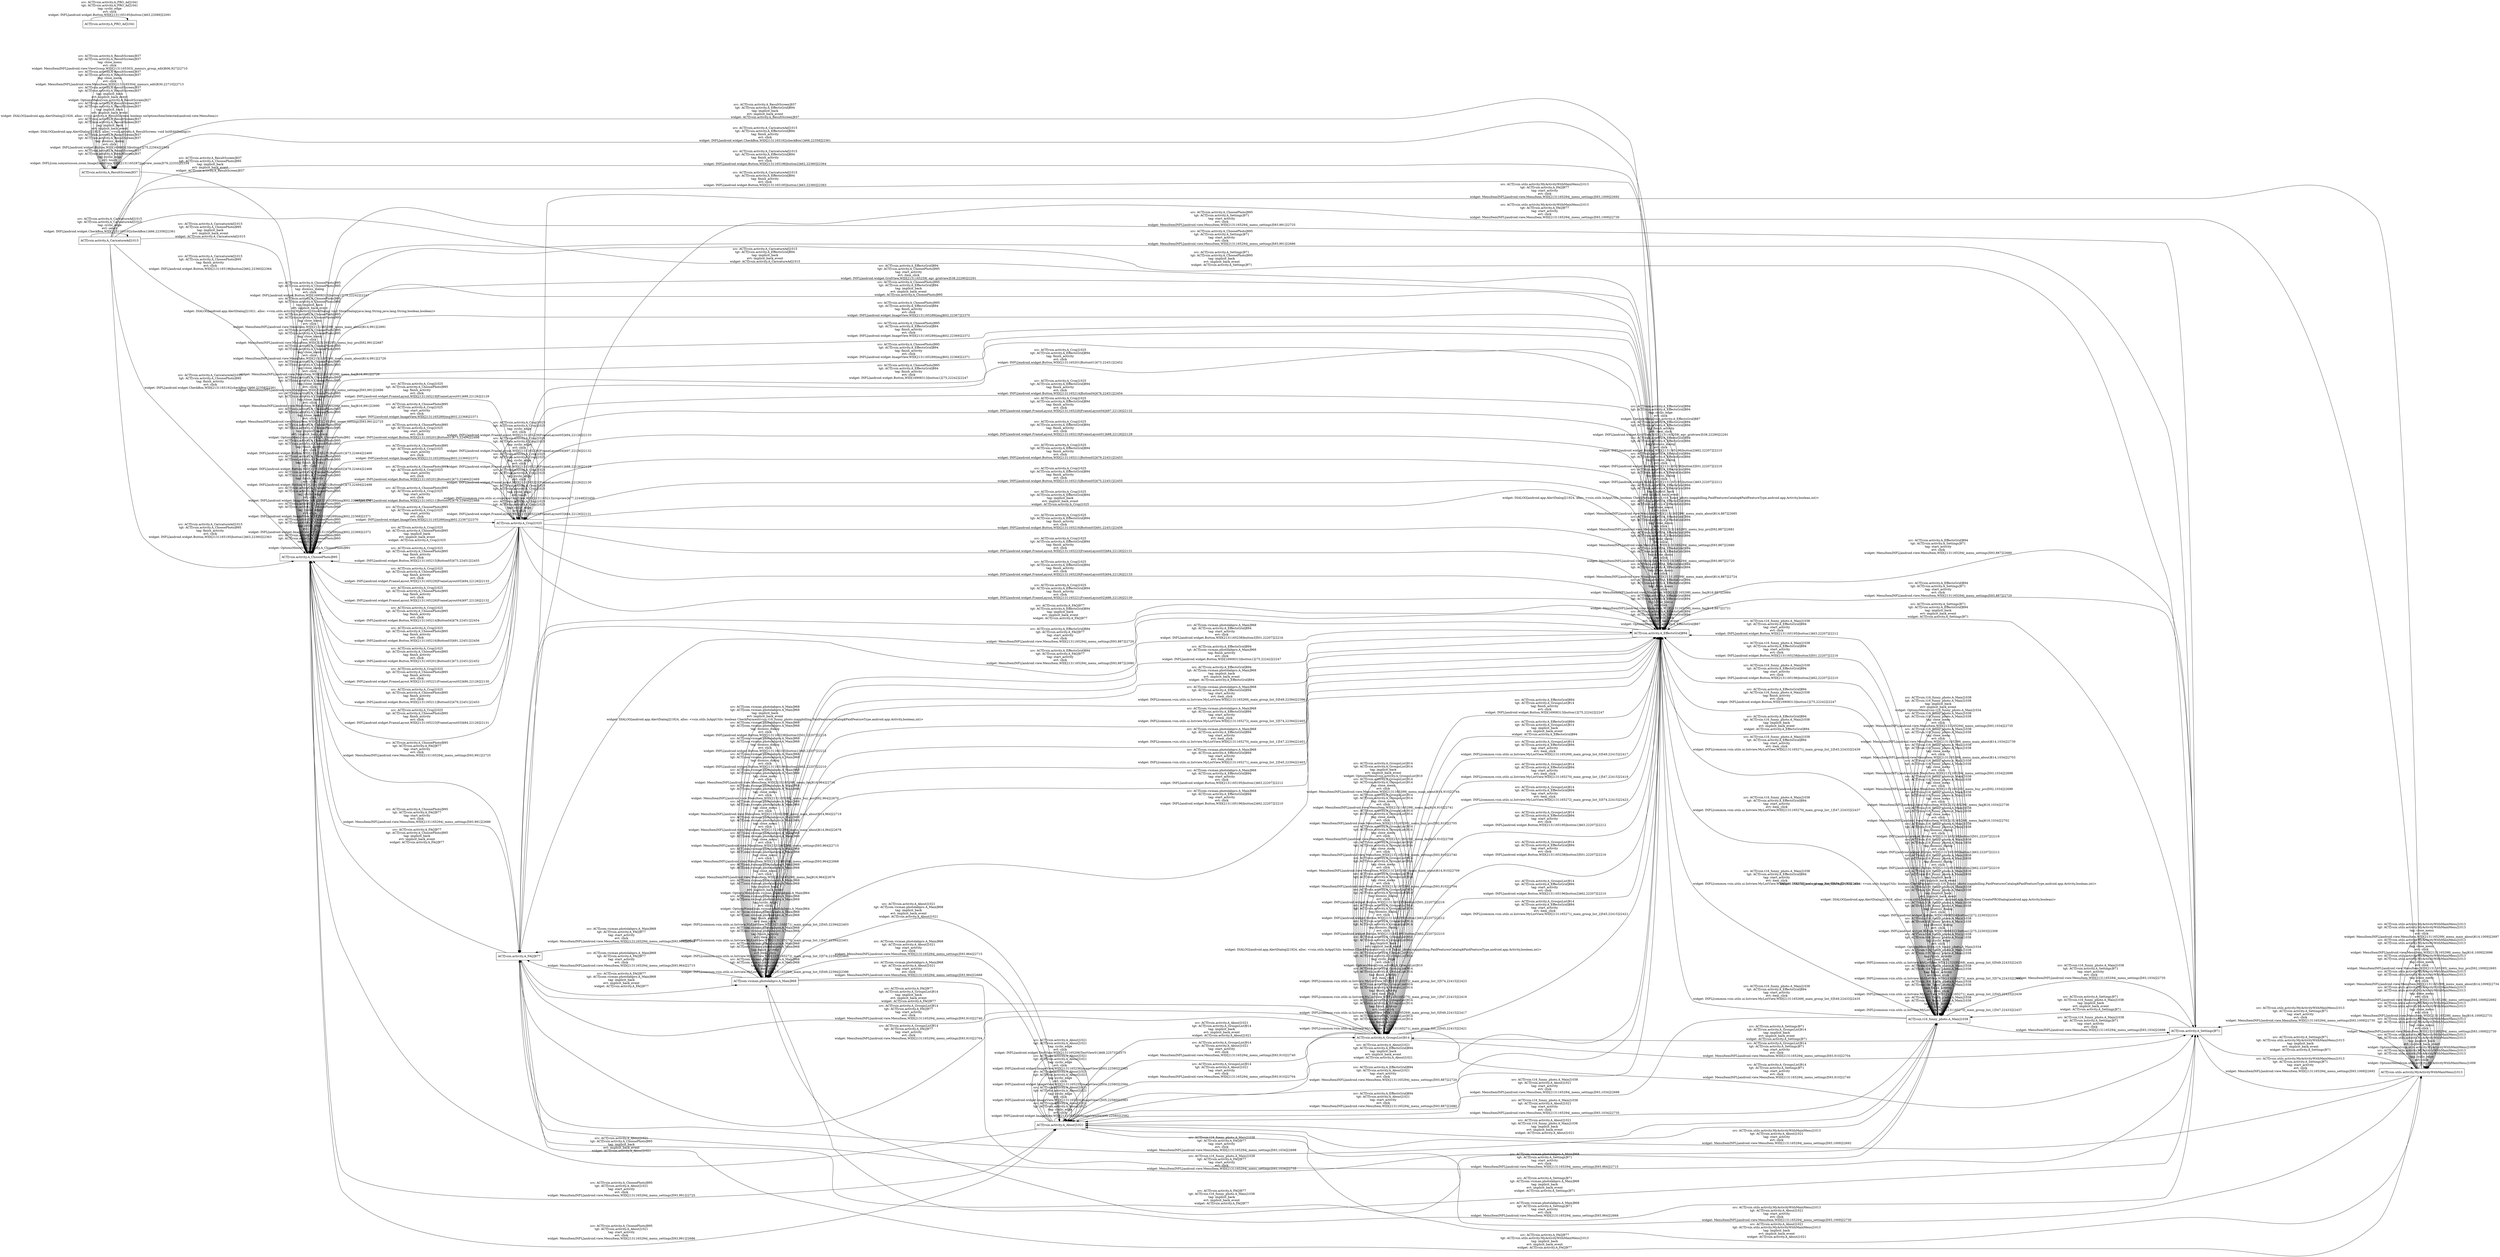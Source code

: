 digraph G {
 rankdir=LR;
 node[shape=box];
 n10 [label="ACT[vsin.activity.A_ChoosePhoto]995"];
 n12 [label="ACT[vsin.activity.A_CaricatureAd]1015"];
 n7 [label="ACT[vsin.activity.A_FAQ]977"];
 n6 [label="ACT[vsin.activity.A_Settings]971"];
 n3 [label="ACT[vsin.activity.A_ResultScreen]937"];
 n11 [label="ACT[vsin.utils.activity.MyActivityWithMainMenu]1013"];
 n16 [label="ACT[vsin.activity.A_PRO_Ad]1041"];
 n14 [label="ACT[vsin.activity.A_Crop]1025"];
 n1 [label="ACT[vsin.activity.A_EffectsGrid]894"];
 n15 [label="ACT[vsin.t16_funny_photo.A_Main]1038"];
 n13 [label="ACT[vsin.activity.A_About]1021"];
 n2 [label="ACT[vsin.activity.A_GroupsList]914"];
 n5 [label="ACT[com.vicman.photolabpro.A_Main]968"];
 n5 -> n5 [label="src: ACT[com.vicman.photolabpro.A_Main]968\ntgt: ACT[com.vicman.photolabpro.A_Main]968\ntag: finish_activity\nevt: item_click\nwidget: INFL[common.vsin.utils.ui.listview.MyListView,WID[2131165269|_main_group_list_0]549,22394]22396\n"];
 n5 -> n5 [label="src: ACT[com.vicman.photolabpro.A_Main]968\ntgt: ACT[com.vicman.photolabpro.A_Main]968\ntag: finish_activity\nevt: item_click\nwidget: INFL[common.vsin.utils.ui.listview.MyListView,WID[2131165272|_main_group_list_3]574,22394]22405\n"];
 n5 -> n5 [label="src: ACT[com.vicman.photolabpro.A_Main]968\ntgt: ACT[com.vicman.photolabpro.A_Main]968\ntag: finish_activity\nevt: item_click\nwidget: INFL[common.vsin.utils.ui.listview.MyListView,WID[2131165270|_main_group_list_1]547,22394]22401\n"];
 n5 -> n5 [label="src: ACT[com.vicman.photolabpro.A_Main]968\ntgt: ACT[com.vicman.photolabpro.A_Main]968\ntag: finish_activity\nevt: item_click\nwidget: INFL[common.vsin.utils.ui.listview.MyListView,WID[2131165271|_main_group_list_2]545,22394]22403\n"];
 n5 -> n1 [label="src: ACT[com.vicman.photolabpro.A_Main]968\ntgt: ACT[vsin.activity.A_EffectsGrid]894\ntag: start_activity\nevt: item_click\nwidget: INFL[common.vsin.utils.ui.listview.MyListView,WID[2131165269|_main_group_list_0]549,22394]22396\n"];
 n5 -> n1 [label="src: ACT[com.vicman.photolabpro.A_Main]968\ntgt: ACT[vsin.activity.A_EffectsGrid]894\ntag: start_activity\nevt: item_click\nwidget: INFL[common.vsin.utils.ui.listview.MyListView,WID[2131165272|_main_group_list_3]574,22394]22405\n"];
 n5 -> n1 [label="src: ACT[com.vicman.photolabpro.A_Main]968\ntgt: ACT[vsin.activity.A_EffectsGrid]894\ntag: start_activity\nevt: item_click\nwidget: INFL[common.vsin.utils.ui.listview.MyListView,WID[2131165270|_main_group_list_1]547,22394]22401\n"];
 n5 -> n1 [label="src: ACT[com.vicman.photolabpro.A_Main]968\ntgt: ACT[vsin.activity.A_EffectsGrid]894\ntag: start_activity\nevt: item_click\nwidget: INFL[common.vsin.utils.ui.listview.MyListView,WID[2131165271|_main_group_list_2]545,22394]22403\n"];
 n5 -> n5 [label="src: ACT[com.vicman.photolabpro.A_Main]968\ntgt: ACT[com.vicman.photolabpro.A_Main]968\ntag: cyclic_edge\nevt: click\nwidget: OptionsMenu[com.vicman.photolabpro.A_Main]964\n"];
 n2 -> n2 [label="src: ACT[vsin.activity.A_GroupsList]914\ntgt: ACT[vsin.activity.A_GroupsList]914\ntag: finish_activity\nevt: item_click\nwidget: INFL[common.vsin.utils.ui.listview.MyListView,WID[2131165271|_main_group_list_2]545,22415]22421\n"];
 n2 -> n2 [label="src: ACT[vsin.activity.A_GroupsList]914\ntgt: ACT[vsin.activity.A_GroupsList]914\ntag: finish_activity\nevt: item_click\nwidget: INFL[common.vsin.utils.ui.listview.MyListView,WID[2131165269|_main_group_list_0]549,22415]22417\n"];
 n2 -> n2 [label="src: ACT[vsin.activity.A_GroupsList]914\ntgt: ACT[vsin.activity.A_GroupsList]914\ntag: finish_activity\nevt: item_click\nwidget: INFL[common.vsin.utils.ui.listview.MyListView,WID[2131165270|_main_group_list_1]547,22415]22419\n"];
 n2 -> n2 [label="src: ACT[vsin.activity.A_GroupsList]914\ntgt: ACT[vsin.activity.A_GroupsList]914\ntag: finish_activity\nevt: item_click\nwidget: INFL[common.vsin.utils.ui.listview.MyListView,WID[2131165272|_main_group_list_3]574,22415]22423\n"];
 n2 -> n1 [label="src: ACT[vsin.activity.A_GroupsList]914\ntgt: ACT[vsin.activity.A_EffectsGrid]894\ntag: start_activity\nevt: item_click\nwidget: INFL[common.vsin.utils.ui.listview.MyListView,WID[2131165271|_main_group_list_2]545,22415]22421\n"];
 n2 -> n1 [label="src: ACT[vsin.activity.A_GroupsList]914\ntgt: ACT[vsin.activity.A_EffectsGrid]894\ntag: start_activity\nevt: item_click\nwidget: INFL[common.vsin.utils.ui.listview.MyListView,WID[2131165269|_main_group_list_0]549,22415]22417\n"];
 n2 -> n1 [label="src: ACT[vsin.activity.A_GroupsList]914\ntgt: ACT[vsin.activity.A_EffectsGrid]894\ntag: start_activity\nevt: item_click\nwidget: INFL[common.vsin.utils.ui.listview.MyListView,WID[2131165270|_main_group_list_1]547,22415]22419\n"];
 n2 -> n1 [label="src: ACT[vsin.activity.A_GroupsList]914\ntgt: ACT[vsin.activity.A_EffectsGrid]894\ntag: start_activity\nevt: item_click\nwidget: INFL[common.vsin.utils.ui.listview.MyListView,WID[2131165272|_main_group_list_3]574,22415]22423\n"];
 n2 -> n2 [label="src: ACT[vsin.activity.A_GroupsList]914\ntgt: ACT[vsin.activity.A_GroupsList]914\ntag: cyclic_edge\nevt: click\nwidget: OptionsMenu[vsin.activity.A_GroupsList]910\n"];
 n12 -> n10 [label="src: ACT[vsin.activity.A_CaricatureAd]1015\ntgt: ACT[vsin.activity.A_ChoosePhoto]995\ntag: finish_activity\nevt: click\nwidget: INFL[android.widget.Button,WID[2131165196|button2]462,22360]22364\n"];
 n12 -> n10 [label="src: ACT[vsin.activity.A_CaricatureAd]1015\ntgt: ACT[vsin.activity.A_ChoosePhoto]995\ntag: finish_activity\nevt: click\nwidget: INFL[android.widget.CheckBox,WID[2131165192|checkBox1]466,22358]22361\n"];
 n12 -> n10 [label="src: ACT[vsin.activity.A_CaricatureAd]1015\ntgt: ACT[vsin.activity.A_ChoosePhoto]995\ntag: finish_activity\nevt: click\nwidget: INFL[android.widget.Button,WID[2131165195|button1]463,22360]22363\n"];
 n12 -> n1 [label="src: ACT[vsin.activity.A_CaricatureAd]1015\ntgt: ACT[vsin.activity.A_EffectsGrid]894\ntag: finish_activity\nevt: click\nwidget: INFL[android.widget.CheckBox,WID[2131165192|checkBox1]466,22358]22361\n"];
 n12 -> n1 [label="src: ACT[vsin.activity.A_CaricatureAd]1015\ntgt: ACT[vsin.activity.A_EffectsGrid]894\ntag: finish_activity\nevt: click\nwidget: INFL[android.widget.Button,WID[2131165196|button2]462,22360]22364\n"];
 n12 -> n1 [label="src: ACT[vsin.activity.A_CaricatureAd]1015\ntgt: ACT[vsin.activity.A_EffectsGrid]894\ntag: finish_activity\nevt: click\nwidget: INFL[android.widget.Button,WID[2131165195|button1]463,22360]22363\n"];
 n12 -> n12 [label="src: ACT[vsin.activity.A_CaricatureAd]1015\ntgt: ACT[vsin.activity.A_CaricatureAd]1015\ntag: cyclic_edge\nevt: select\nwidget: INFL[android.widget.CheckBox,WID[2131165192|checkBox1]466,22358]22361\n"];
 n12 -> n10 [label="src: ACT[vsin.activity.A_CaricatureAd]1015\ntgt: ACT[vsin.activity.A_ChoosePhoto]995\ntag: implicit_back\nevt: implicit_back_event\nwidget: ACT[vsin.activity.A_CaricatureAd]1015\n"];
 n12 -> n1 [label="src: ACT[vsin.activity.A_CaricatureAd]1015\ntgt: ACT[vsin.activity.A_EffectsGrid]894\ntag: implicit_back\nevt: implicit_back_event\nwidget: ACT[vsin.activity.A_CaricatureAd]1015\n"];
 n5 -> n13 [label="src: ACT[com.vicman.photolabpro.A_Main]968\ntgt: ACT[vsin.activity.A_About]1021\ntag: start_activity\nevt: click\nwidget: MenuItemINFL[android.view.MenuItem,WID[2131165294|_menu_settings]593,964]22668\n"];
 n5 -> n13 [label="src: ACT[com.vicman.photolabpro.A_Main]968\ntgt: ACT[vsin.activity.A_About]1021\ntag: start_activity\nevt: click\nwidget: MenuItemINFL[android.view.MenuItem,WID[2131165294|_menu_settings]593,964]22715\n"];
 n5 -> n5 [label="src: ACT[com.vicman.photolabpro.A_Main]968\ntgt: ACT[com.vicman.photolabpro.A_Main]968\ntag: implicit_back\nevt: implicit_back_event\nwidget: OptionsMenu[com.vicman.photolabpro.A_Main]964\n"];
 n5 -> n7 [label="src: ACT[com.vicman.photolabpro.A_Main]968\ntgt: ACT[vsin.activity.A_FAQ]977\ntag: start_activity\nevt: click\nwidget: MenuItemINFL[android.view.MenuItem,WID[2131165294|_menu_settings]593,964]22668\n"];
 n5 -> n7 [label="src: ACT[com.vicman.photolabpro.A_Main]968\ntgt: ACT[vsin.activity.A_FAQ]977\ntag: start_activity\nevt: click\nwidget: MenuItemINFL[android.view.MenuItem,WID[2131165294|_menu_settings]593,964]22715\n"];
 n5 -> n5 [label="src: ACT[com.vicman.photolabpro.A_Main]968\ntgt: ACT[com.vicman.photolabpro.A_Main]968\ntag: close_menu\nevt: click\nwidget: MenuItemINFL[android.view.MenuItem,WID[2131165298|_menu_faq]616,964]22676\n"];
 n5 -> n5 [label="src: ACT[com.vicman.photolabpro.A_Main]968\ntgt: ACT[com.vicman.photolabpro.A_Main]968\ntag: close_menu\nevt: click\nwidget: MenuItemINFL[android.view.MenuItem,WID[2131165294|_menu_settings]593,964]22668\n"];
 n5 -> n5 [label="src: ACT[com.vicman.photolabpro.A_Main]968\ntgt: ACT[com.vicman.photolabpro.A_Main]968\ntag: close_menu\nevt: click\nwidget: MenuItemINFL[android.view.MenuItem,WID[2131165294|_menu_settings]593,964]22715\n"];
 n5 -> n5 [label="src: ACT[com.vicman.photolabpro.A_Main]968\ntgt: ACT[com.vicman.photolabpro.A_Main]968\ntag: close_menu\nevt: click\nwidget: MenuItemINFL[android.view.MenuItem,WID[2131165299|_menu_main_about]614,964]22678\n"];
 n5 -> n5 [label="src: ACT[com.vicman.photolabpro.A_Main]968\ntgt: ACT[com.vicman.photolabpro.A_Main]968\ntag: close_menu\nevt: click\nwidget: MenuItemINFL[android.view.MenuItem,WID[2131165299|_menu_main_about]614,964]22719\n"];
 n5 -> n5 [label="src: ACT[com.vicman.photolabpro.A_Main]968\ntgt: ACT[com.vicman.photolabpro.A_Main]968\ntag: close_menu\nevt: click\nwidget: MenuItemINFL[android.view.MenuItem,WID[2131165295|_menu_buy_pro]592,964]22670\n"];
 n5 -> n5 [label="src: ACT[com.vicman.photolabpro.A_Main]968\ntgt: ACT[com.vicman.photolabpro.A_Main]968\ntag: close_menu\nevt: click\nwidget: MenuItemINFL[android.view.MenuItem,WID[2131165298|_menu_faq]616,964]22716\n"];
 n5 -> n6 [label="src: ACT[com.vicman.photolabpro.A_Main]968\ntgt: ACT[vsin.activity.A_Settings]971\ntag: start_activity\nevt: click\nwidget: MenuItemINFL[android.view.MenuItem,WID[2131165294|_menu_settings]593,964]22715\n"];
 n5 -> n6 [label="src: ACT[com.vicman.photolabpro.A_Main]968\ntgt: ACT[vsin.activity.A_Settings]971\ntag: start_activity\nevt: click\nwidget: MenuItemINFL[android.view.MenuItem,WID[2131165294|_menu_settings]593,964]22668\n"];
 n10 -> n1 [label="src: ACT[vsin.activity.A_ChoosePhoto]995\ntgt: ACT[vsin.activity.A_EffectsGrid]894\ntag: implicit_back\nevt: implicit_back_event\nwidget: ACT[vsin.activity.A_ChoosePhoto]995\n"];
 n10 -> n10 [label="src: ACT[vsin.activity.A_ChoosePhoto]995\ntgt: ACT[vsin.activity.A_ChoosePhoto]995\ntag: cyclic_edge\nevt: click\nwidget: OptionsMenu[vsin.activity.A_ChoosePhoto]991\n"];
 n10 -> n10 [label="src: ACT[vsin.activity.A_ChoosePhoto]995\ntgt: ACT[vsin.activity.A_ChoosePhoto]995\ntag: cyclic_edge\nevt: click\nwidget: INFL[android.widget.ImageView,WID[2131165289|img]602,22369]22372\n"];
 n10 -> n10 [label="src: ACT[vsin.activity.A_ChoosePhoto]995\ntgt: ACT[vsin.activity.A_ChoosePhoto]995\ntag: cyclic_edge\nevt: click\nwidget: INFL[android.widget.ImageView,WID[2131165289|img]602,22368]22371\n"];
 n10 -> n10 [label="src: ACT[vsin.activity.A_ChoosePhoto]995\ntgt: ACT[vsin.activity.A_ChoosePhoto]995\ntag: cyclic_edge\nevt: click\nwidget: INFL[android.widget.ImageView,WID[2131165289|img]602,22367]22370\n"];
 n10 -> n10 [label="src: ACT[vsin.activity.A_ChoosePhoto]995\ntgt: ACT[vsin.activity.A_ChoosePhoto]995\ntag: finish_activity\nevt: click\nwidget: INFL[android.widget.Button,WID[2131165201|Button01]473,22494]22498\n"];
 n10 -> n10 [label="src: ACT[vsin.activity.A_ChoosePhoto]995\ntgt: ACT[vsin.activity.A_ChoosePhoto]995\ntag: finish_activity\nevt: click\nwidget: INFL[android.widget.Button,WID[2131165211|Button02]479,22464]22468\n"];
 n10 -> n10 [label="src: ACT[vsin.activity.A_ChoosePhoto]995\ntgt: ACT[vsin.activity.A_ChoosePhoto]995\ntag: finish_activity\nevt: click\nwidget: INFL[android.widget.Button,WID[2131165201|Button01]473,22464]22469\n"];
 n10 -> n14 [label="src: ACT[vsin.activity.A_ChoosePhoto]995\ntgt: ACT[vsin.activity.A_Crop]1025\ntag: start_activity\nevt: click\nwidget: INFL[android.widget.ImageView,WID[2131165289|img]602,22368]22371\n"];
 n10 -> n14 [label="src: ACT[vsin.activity.A_ChoosePhoto]995\ntgt: ACT[vsin.activity.A_Crop]1025\ntag: start_activity\nevt: click\nwidget: INFL[android.widget.Button,WID[2131165201|Button01]473,22494]22498\n"];
 n10 -> n14 [label="src: ACT[vsin.activity.A_ChoosePhoto]995\ntgt: ACT[vsin.activity.A_Crop]1025\ntag: start_activity\nevt: click\nwidget: INFL[android.widget.ImageView,WID[2131165289|img]602,22369]22372\n"];
 n10 -> n14 [label="src: ACT[vsin.activity.A_ChoosePhoto]995\ntgt: ACT[vsin.activity.A_Crop]1025\ntag: start_activity\nevt: click\nwidget: INFL[android.widget.Button,WID[2131165201|Button01]473,22464]22469\n"];
 n10 -> n14 [label="src: ACT[vsin.activity.A_ChoosePhoto]995\ntgt: ACT[vsin.activity.A_Crop]1025\ntag: start_activity\nevt: click\nwidget: INFL[android.widget.Button,WID[2131165211|Button02]479,22464]22468\n"];
 n10 -> n14 [label="src: ACT[vsin.activity.A_ChoosePhoto]995\ntgt: ACT[vsin.activity.A_Crop]1025\ntag: start_activity\nevt: click\nwidget: INFL[android.widget.ImageView,WID[2131165289|img]602,22367]22370\n"];
 n10 -> n1 [label="src: ACT[vsin.activity.A_ChoosePhoto]995\ntgt: ACT[vsin.activity.A_EffectsGrid]894\ntag: finish_activity\nevt: click\nwidget: INFL[android.widget.ImageView,WID[2131165289|img]602,22367]22370\n"];
 n10 -> n1 [label="src: ACT[vsin.activity.A_ChoosePhoto]995\ntgt: ACT[vsin.activity.A_EffectsGrid]894\ntag: finish_activity\nevt: click\nwidget: INFL[android.widget.ImageView,WID[2131165289|img]602,22369]22372\n"];
 n10 -> n1 [label="src: ACT[vsin.activity.A_ChoosePhoto]995\ntgt: ACT[vsin.activity.A_EffectsGrid]894\ntag: finish_activity\nevt: click\nwidget: INFL[android.widget.ImageView,WID[2131165289|img]602,22368]22371\n"];
 n3 -> n3 [label="src: ACT[vsin.activity.A_ResultScreen]937\ntgt: ACT[vsin.activity.A_ResultScreen]937\ntag: cyclic_edge\nevt: touch\nwidget: INFL[com.sonyericsson.zoom.ImageZoomView,WID[2131165287|jpgview_zoom]576,22333]22334\n"];
 n3 -> n1 [label="src: ACT[vsin.activity.A_ResultScreen]937\ntgt: ACT[vsin.activity.A_EffectsGrid]894\ntag: implicit_back\nevt: implicit_back_event\nwidget: ACT[vsin.activity.A_ResultScreen]937\n"];
 n3 -> n10 [label="src: ACT[vsin.activity.A_ResultScreen]937\ntgt: ACT[vsin.activity.A_ChoosePhoto]995\ntag: implicit_back\nevt: implicit_back_event\nwidget: ACT[vsin.activity.A_ResultScreen]937\n"];
 n16 -> n16 [label="src: ACT[vsin.activity.A_PRO_Ad]1041\ntgt: ACT[vsin.activity.A_PRO_Ad]1041\ntag: cyclic_edge\nevt: click\nwidget: INFL[android.widget.Button,WID[2131165195|button1]463,22089]22091\n"];
 n15 -> n15 [label="src: ACT[vsin.t16_funny_photo.A_Main]1038\ntgt: ACT[vsin.t16_funny_photo.A_Main]1038\ntag: finish_activity\nevt: item_click\nwidget: INFL[common.vsin.utils.ui.listview.MyListView,WID[2131165270|_main_group_list_1]547,22433]22437\n"];
 n15 -> n15 [label="src: ACT[vsin.t16_funny_photo.A_Main]1038\ntgt: ACT[vsin.t16_funny_photo.A_Main]1038\ntag: finish_activity\nevt: item_click\nwidget: INFL[common.vsin.utils.ui.listview.MyListView,WID[2131165271|_main_group_list_2]545,22433]22439\n"];
 n15 -> n15 [label="src: ACT[vsin.t16_funny_photo.A_Main]1038\ntgt: ACT[vsin.t16_funny_photo.A_Main]1038\ntag: finish_activity\nevt: item_click\nwidget: INFL[common.vsin.utils.ui.listview.MyListView,WID[2131165272|_main_group_list_3]574,22433]22441\n"];
 n15 -> n15 [label="src: ACT[vsin.t16_funny_photo.A_Main]1038\ntgt: ACT[vsin.t16_funny_photo.A_Main]1038\ntag: finish_activity\nevt: item_click\nwidget: INFL[common.vsin.utils.ui.listview.MyListView,WID[2131165269|_main_group_list_0]549,22433]22435\n"];
 n15 -> n15 [label="src: ACT[vsin.t16_funny_photo.A_Main]1038\ntgt: ACT[vsin.t16_funny_photo.A_Main]1038\ntag: cyclic_edge\nevt: click\nwidget: OptionsMenu[vsin.t16_funny_photo.A_Main]1034\n"];
 n15 -> n1 [label="src: ACT[vsin.t16_funny_photo.A_Main]1038\ntgt: ACT[vsin.activity.A_EffectsGrid]894\ntag: start_activity\nevt: item_click\nwidget: INFL[common.vsin.utils.ui.listview.MyListView,WID[2131165271|_main_group_list_2]545,22433]22439\n"];
 n15 -> n1 [label="src: ACT[vsin.t16_funny_photo.A_Main]1038\ntgt: ACT[vsin.activity.A_EffectsGrid]894\ntag: start_activity\nevt: item_click\nwidget: INFL[common.vsin.utils.ui.listview.MyListView,WID[2131165270|_main_group_list_1]547,22433]22437\n"];
 n15 -> n1 [label="src: ACT[vsin.t16_funny_photo.A_Main]1038\ntgt: ACT[vsin.activity.A_EffectsGrid]894\ntag: start_activity\nevt: item_click\nwidget: INFL[common.vsin.utils.ui.listview.MyListView,WID[2131165272|_main_group_list_3]574,22433]22441\n"];
 n15 -> n1 [label="src: ACT[vsin.t16_funny_photo.A_Main]1038\ntgt: ACT[vsin.activity.A_EffectsGrid]894\ntag: start_activity\nevt: item_click\nwidget: INFL[common.vsin.utils.ui.listview.MyListView,WID[2131165269|_main_group_list_0]549,22433]22435\n"];
 n1 -> n13 [label="src: ACT[vsin.activity.A_EffectsGrid]894\ntgt: ACT[vsin.activity.A_About]1021\ntag: start_activity\nevt: click\nwidget: MenuItemINFL[android.view.MenuItem,WID[2131165294|_menu_settings]593,887]22720\n"];
 n1 -> n13 [label="src: ACT[vsin.activity.A_EffectsGrid]894\ntgt: ACT[vsin.activity.A_About]1021\ntag: start_activity\nevt: click\nwidget: MenuItemINFL[android.view.MenuItem,WID[2131165294|_menu_settings]593,887]22680\n"];
 n1 -> n1 [label="src: ACT[vsin.activity.A_EffectsGrid]894\ntgt: ACT[vsin.activity.A_EffectsGrid]894\ntag: implicit_back\nevt: implicit_back_event\nwidget: OptionsMenu[vsin.activity.A_EffectsGrid]887\n"];
 n1 -> n6 [label="src: ACT[vsin.activity.A_EffectsGrid]894\ntgt: ACT[vsin.activity.A_Settings]971\ntag: start_activity\nevt: click\nwidget: MenuItemINFL[android.view.MenuItem,WID[2131165294|_menu_settings]593,887]22720\n"];
 n1 -> n6 [label="src: ACT[vsin.activity.A_EffectsGrid]894\ntgt: ACT[vsin.activity.A_Settings]971\ntag: start_activity\nevt: click\nwidget: MenuItemINFL[android.view.MenuItem,WID[2131165294|_menu_settings]593,887]22680\n"];
 n1 -> n1 [label="src: ACT[vsin.activity.A_EffectsGrid]894\ntgt: ACT[vsin.activity.A_EffectsGrid]894\ntag: close_menu\nevt: click\nwidget: MenuItemINFL[android.view.MenuItem,WID[2131165298|_menu_faq]616,887]22721\n"];
 n1 -> n1 [label="src: ACT[vsin.activity.A_EffectsGrid]894\ntgt: ACT[vsin.activity.A_EffectsGrid]894\ntag: close_menu\nevt: click\nwidget: MenuItemINFL[android.view.MenuItem,WID[2131165298|_menu_faq]616,887]22684\n"];
 n1 -> n1 [label="src: ACT[vsin.activity.A_EffectsGrid]894\ntgt: ACT[vsin.activity.A_EffectsGrid]894\ntag: close_menu\nevt: click\nwidget: MenuItemINFL[android.view.MenuItem,WID[2131165299|_menu_main_about]614,887]22724\n"];
 n1 -> n1 [label="src: ACT[vsin.activity.A_EffectsGrid]894\ntgt: ACT[vsin.activity.A_EffectsGrid]894\ntag: close_menu\nevt: click\nwidget: MenuItemINFL[android.view.MenuItem,WID[2131165294|_menu_settings]593,887]22720\n"];
 n1 -> n1 [label="src: ACT[vsin.activity.A_EffectsGrid]894\ntgt: ACT[vsin.activity.A_EffectsGrid]894\ntag: close_menu\nevt: click\nwidget: MenuItemINFL[android.view.MenuItem,WID[2131165294|_menu_settings]593,887]22680\n"];
 n1 -> n1 [label="src: ACT[vsin.activity.A_EffectsGrid]894\ntgt: ACT[vsin.activity.A_EffectsGrid]894\ntag: close_menu\nevt: click\nwidget: MenuItemINFL[android.view.MenuItem,WID[2131165295|_menu_buy_pro]592,887]22681\n"];
 n1 -> n1 [label="src: ACT[vsin.activity.A_EffectsGrid]894\ntgt: ACT[vsin.activity.A_EffectsGrid]894\ntag: close_menu\nevt: click\nwidget: MenuItemINFL[android.view.MenuItem,WID[2131165299|_menu_main_about]614,887]22685\n"];
 n1 -> n7 [label="src: ACT[vsin.activity.A_EffectsGrid]894\ntgt: ACT[vsin.activity.A_FAQ]977\ntag: start_activity\nevt: click\nwidget: MenuItemINFL[android.view.MenuItem,WID[2131165294|_menu_settings]593,887]22720\n"];
 n1 -> n7 [label="src: ACT[vsin.activity.A_EffectsGrid]894\ntgt: ACT[vsin.activity.A_FAQ]977\ntag: start_activity\nevt: click\nwidget: MenuItemINFL[android.view.MenuItem,WID[2131165294|_menu_settings]593,887]22680\n"];
 n15 -> n15 [label="src: ACT[vsin.t16_funny_photo.A_Main]1038\ntgt: ACT[vsin.t16_funny_photo.A_Main]1038\ntag: dismiss_dialog\nevt: click\nwidget: INFL[android.widget.Button,WID[16908313|button1]275,22303]22308\n"];
 n15 -> n15 [label="src: ACT[vsin.t16_funny_photo.A_Main]1038\ntgt: ACT[vsin.t16_funny_photo.A_Main]1038\ntag: dismiss_dialog\nevt: click\nwidget: INFL[android.widget.Button,WID[16908314|button2]272,22303]22310\n"];
 n15 -> n15 [label="src: ACT[vsin.t16_funny_photo.A_Main]1038\ntgt: ACT[vsin.t16_funny_photo.A_Main]1038\ntag: implicit_back\nevt: implicit_back_event\nwidget: DIALOG[android.app.AlertDialog]21916, alloc: <vsin.utils.DialogsCreator: android.app.AlertDialog CreatePRODialog(android.app.Activity,boolean)>\n"];
 n2 -> n2 [label="src: ACT[vsin.activity.A_GroupsList]914\ntgt: ACT[vsin.activity.A_GroupsList]914\ntag: implicit_back\nevt: implicit_back_event\nwidget: DIALOG[android.app.AlertDialog]21924, alloc: <vsin.utils.InAppUtils: boolean CheckPayment(vsin.t16_funny_photo.inappbilling.PaidFeaturesCatalog$PaidFeatureType,android.app.Activity,boolean,int)>\n"];
 n2 -> n2 [label="src: ACT[vsin.activity.A_GroupsList]914\ntgt: ACT[vsin.activity.A_GroupsList]914\ntag: dismiss_dialog\nevt: click\nwidget: INFL[android.widget.Button,WID[2131165196|button2]462,22207]22210\n"];
 n2 -> n2 [label="src: ACT[vsin.activity.A_GroupsList]914\ntgt: ACT[vsin.activity.A_GroupsList]914\ntag: dismiss_dialog\nevt: click\nwidget: INFL[android.widget.Button,WID[2131165195|button1]463,22207]22212\n"];
 n2 -> n2 [label="src: ACT[vsin.activity.A_GroupsList]914\ntgt: ACT[vsin.activity.A_GroupsList]914\ntag: dismiss_dialog\nevt: click\nwidget: INFL[android.widget.Button,WID[2131165238|button3]501,22207]22216\n"];
 n15 -> n15 [label="src: ACT[vsin.t16_funny_photo.A_Main]1038\ntgt: ACT[vsin.t16_funny_photo.A_Main]1038\ntag: implicit_back\nevt: implicit_back_event\nwidget: DIALOG[android.app.AlertDialog]21924, alloc: <vsin.utils.InAppUtils: boolean CheckPayment(vsin.t16_funny_photo.inappbilling.PaidFeaturesCatalog$PaidFeatureType,android.app.Activity,boolean,int)>\n"];
 n5 -> n5 [label="src: ACT[com.vicman.photolabpro.A_Main]968\ntgt: ACT[com.vicman.photolabpro.A_Main]968\ntag: dismiss_dialog\nevt: click\nwidget: INFL[android.widget.Button,WID[2131165196|button2]462,22207]22210\n"];
 n5 -> n5 [label="src: ACT[com.vicman.photolabpro.A_Main]968\ntgt: ACT[com.vicman.photolabpro.A_Main]968\ntag: dismiss_dialog\nevt: click\nwidget: INFL[android.widget.Button,WID[2131165195|button1]463,22207]22212\n"];
 n5 -> n5 [label="src: ACT[com.vicman.photolabpro.A_Main]968\ntgt: ACT[com.vicman.photolabpro.A_Main]968\ntag: dismiss_dialog\nevt: click\nwidget: INFL[android.widget.Button,WID[2131165238|button3]501,22207]22216\n"];
 n15 -> n15 [label="src: ACT[vsin.t16_funny_photo.A_Main]1038\ntgt: ACT[vsin.t16_funny_photo.A_Main]1038\ntag: dismiss_dialog\nevt: click\nwidget: INFL[android.widget.Button,WID[2131165196|button2]462,22207]22210\n"];
 n15 -> n15 [label="src: ACT[vsin.t16_funny_photo.A_Main]1038\ntgt: ACT[vsin.t16_funny_photo.A_Main]1038\ntag: dismiss_dialog\nevt: click\nwidget: INFL[android.widget.Button,WID[2131165195|button1]463,22207]22212\n"];
 n15 -> n15 [label="src: ACT[vsin.t16_funny_photo.A_Main]1038\ntgt: ACT[vsin.t16_funny_photo.A_Main]1038\ntag: dismiss_dialog\nevt: click\nwidget: INFL[android.widget.Button,WID[2131165238|button3]501,22207]22216\n"];
 n1 -> n1 [label="src: ACT[vsin.activity.A_EffectsGrid]894\ntgt: ACT[vsin.activity.A_EffectsGrid]894\ntag: implicit_back\nevt: implicit_back_event\nwidget: DIALOG[android.app.AlertDialog]21924, alloc: <vsin.utils.InAppUtils: boolean CheckPayment(vsin.t16_funny_photo.inappbilling.PaidFeaturesCatalog$PaidFeatureType,android.app.Activity,boolean,int)>\n"];
 n5 -> n5 [label="src: ACT[com.vicman.photolabpro.A_Main]968\ntgt: ACT[com.vicman.photolabpro.A_Main]968\ntag: implicit_back\nevt: implicit_back_event\nwidget: DIALOG[android.app.AlertDialog]21924, alloc: <vsin.utils.InAppUtils: boolean CheckPayment(vsin.t16_funny_photo.inappbilling.PaidFeaturesCatalog$PaidFeatureType,android.app.Activity,boolean,int)>\n"];
 n1 -> n1 [label="src: ACT[vsin.activity.A_EffectsGrid]894\ntgt: ACT[vsin.activity.A_EffectsGrid]894\ntag: dismiss_dialog\nevt: click\nwidget: INFL[android.widget.Button,WID[2131165195|button1]463,22207]22212\n"];
 n1 -> n1 [label="src: ACT[vsin.activity.A_EffectsGrid]894\ntgt: ACT[vsin.activity.A_EffectsGrid]894\ntag: dismiss_dialog\nevt: click\nwidget: INFL[android.widget.Button,WID[2131165238|button3]501,22207]22216\n"];
 n1 -> n1 [label="src: ACT[vsin.activity.A_EffectsGrid]894\ntgt: ACT[vsin.activity.A_EffectsGrid]894\ntag: dismiss_dialog\nevt: click\nwidget: INFL[android.widget.Button,WID[2131165196|button2]462,22207]22210\n"];
 n2 -> n1 [label="src: ACT[vsin.activity.A_GroupsList]914\ntgt: ACT[vsin.activity.A_EffectsGrid]894\ntag: start_activity\nevt: click\nwidget: INFL[android.widget.Button,WID[2131165195|button1]463,22207]22212\n"];
 n5 -> n1 [label="src: ACT[com.vicman.photolabpro.A_Main]968\ntgt: ACT[vsin.activity.A_EffectsGrid]894\ntag: start_activity\nevt: click\nwidget: INFL[android.widget.Button,WID[2131165195|button1]463,22207]22212\n"];
 n15 -> n1 [label="src: ACT[vsin.t16_funny_photo.A_Main]1038\ntgt: ACT[vsin.activity.A_EffectsGrid]894\ntag: start_activity\nevt: click\nwidget: INFL[android.widget.Button,WID[2131165195|button1]463,22207]22212\n"];
 n2 -> n1 [label="src: ACT[vsin.activity.A_GroupsList]914\ntgt: ACT[vsin.activity.A_EffectsGrid]894\ntag: start_activity\nevt: click\nwidget: INFL[android.widget.Button,WID[2131165238|button3]501,22207]22216\n"];
 n5 -> n1 [label="src: ACT[com.vicman.photolabpro.A_Main]968\ntgt: ACT[vsin.activity.A_EffectsGrid]894\ntag: start_activity\nevt: click\nwidget: INFL[android.widget.Button,WID[2131165238|button3]501,22207]22216\n"];
 n15 -> n1 [label="src: ACT[vsin.t16_funny_photo.A_Main]1038\ntgt: ACT[vsin.activity.A_EffectsGrid]894\ntag: start_activity\nevt: click\nwidget: INFL[android.widget.Button,WID[2131165238|button3]501,22207]22216\n"];
 n2 -> n1 [label="src: ACT[vsin.activity.A_GroupsList]914\ntgt: ACT[vsin.activity.A_EffectsGrid]894\ntag: start_activity\nevt: click\nwidget: INFL[android.widget.Button,WID[2131165196|button2]462,22207]22210\n"];
 n5 -> n1 [label="src: ACT[com.vicman.photolabpro.A_Main]968\ntgt: ACT[vsin.activity.A_EffectsGrid]894\ntag: start_activity\nevt: click\nwidget: INFL[android.widget.Button,WID[2131165196|button2]462,22207]22210\n"];
 n15 -> n1 [label="src: ACT[vsin.t16_funny_photo.A_Main]1038\ntgt: ACT[vsin.activity.A_EffectsGrid]894\ntag: start_activity\nevt: click\nwidget: INFL[android.widget.Button,WID[2131165196|button2]462,22207]22210\n"];
 n7 -> n2 [label="src: ACT[vsin.activity.A_FAQ]977\ntgt: ACT[vsin.activity.A_GroupsList]914\ntag: implicit_back\nevt: implicit_back_event\nwidget: ACT[vsin.activity.A_FAQ]977\n"];
 n7 -> n5 [label="src: ACT[vsin.activity.A_FAQ]977\ntgt: ACT[com.vicman.photolabpro.A_Main]968\ntag: implicit_back\nevt: implicit_back_event\nwidget: ACT[vsin.activity.A_FAQ]977\n"];
 n7 -> n15 [label="src: ACT[vsin.activity.A_FAQ]977\ntgt: ACT[vsin.t16_funny_photo.A_Main]1038\ntag: implicit_back\nevt: implicit_back_event\nwidget: ACT[vsin.activity.A_FAQ]977\n"];
 n7 -> n11 [label="src: ACT[vsin.activity.A_FAQ]977\ntgt: ACT[vsin.utils.activity.MyActivityWithMainMenu]1013\ntag: implicit_back\nevt: implicit_back_event\nwidget: ACT[vsin.activity.A_FAQ]977\n"];
 n7 -> n1 [label="src: ACT[vsin.activity.A_FAQ]977\ntgt: ACT[vsin.activity.A_EffectsGrid]894\ntag: implicit_back\nevt: implicit_back_event\nwidget: ACT[vsin.activity.A_FAQ]977\n"];
 n7 -> n10 [label="src: ACT[vsin.activity.A_FAQ]977\ntgt: ACT[vsin.activity.A_ChoosePhoto]995\ntag: implicit_back\nevt: implicit_back_event\nwidget: ACT[vsin.activity.A_FAQ]977\n"];
 n11 -> n11 [label="src: ACT[vsin.utils.activity.MyActivityWithMainMenu]1013\ntgt: ACT[vsin.utils.activity.MyActivityWithMainMenu]1013\ntag: cyclic_edge\nevt: click\nwidget: OptionsMenu[vsin.utils.activity.MyActivityWithMainMenu]1009\n"];
 n6 -> n10 [label="src: ACT[vsin.activity.A_Settings]971\ntgt: ACT[vsin.activity.A_ChoosePhoto]995\ntag: implicit_back\nevt: implicit_back_event\nwidget: ACT[vsin.activity.A_Settings]971\n"];
 n6 -> n1 [label="src: ACT[vsin.activity.A_Settings]971\ntgt: ACT[vsin.activity.A_EffectsGrid]894\ntag: implicit_back\nevt: implicit_back_event\nwidget: ACT[vsin.activity.A_Settings]971\n"];
 n6 -> n5 [label="src: ACT[vsin.activity.A_Settings]971\ntgt: ACT[com.vicman.photolabpro.A_Main]968\ntag: implicit_back\nevt: implicit_back_event\nwidget: ACT[vsin.activity.A_Settings]971\n"];
 n6 -> n11 [label="src: ACT[vsin.activity.A_Settings]971\ntgt: ACT[vsin.utils.activity.MyActivityWithMainMenu]1013\ntag: implicit_back\nevt: implicit_back_event\nwidget: ACT[vsin.activity.A_Settings]971\n"];
 n6 -> n15 [label="src: ACT[vsin.activity.A_Settings]971\ntgt: ACT[vsin.t16_funny_photo.A_Main]1038\ntag: implicit_back\nevt: implicit_back_event\nwidget: ACT[vsin.activity.A_Settings]971\n"];
 n6 -> n2 [label="src: ACT[vsin.activity.A_Settings]971\ntgt: ACT[vsin.activity.A_GroupsList]914\ntag: implicit_back\nevt: implicit_back_event\nwidget: ACT[vsin.activity.A_Settings]971\n"];
 n3 -> n3 [label="src: ACT[vsin.activity.A_ResultScreen]937\ntgt: ACT[vsin.activity.A_ResultScreen]937\ntag: dismiss_dialog\nevt: click\nwidget: INFL[android.widget.Button,WID[16908313|button1]275,22564]22569\n"];
 n3 -> n3 [label="src: ACT[vsin.activity.A_ResultScreen]937\ntgt: ACT[vsin.activity.A_ResultScreen]937\ntag: implicit_back\nevt: implicit_back_event\nwidget: DIALOG[android.app.AlertDialog]21925, alloc: <vsin.activity.A_ResultScreen: void InitEditDialog()>\n"];
 n10 -> n13 [label="src: ACT[vsin.activity.A_ChoosePhoto]995\ntgt: ACT[vsin.activity.A_About]1021\ntag: start_activity\nevt: click\nwidget: MenuItemINFL[android.view.MenuItem,WID[2131165294|_menu_settings]593,991]22686\n"];
 n10 -> n13 [label="src: ACT[vsin.activity.A_ChoosePhoto]995\ntgt: ACT[vsin.activity.A_About]1021\ntag: start_activity\nevt: click\nwidget: MenuItemINFL[android.view.MenuItem,WID[2131165294|_menu_settings]593,991]22725\n"];
 n10 -> n10 [label="src: ACT[vsin.activity.A_ChoosePhoto]995\ntgt: ACT[vsin.activity.A_ChoosePhoto]995\ntag: implicit_back\nevt: implicit_back_event\nwidget: OptionsMenu[vsin.activity.A_ChoosePhoto]991\n"];
 n10 -> n10 [label="src: ACT[vsin.activity.A_ChoosePhoto]995\ntgt: ACT[vsin.activity.A_ChoosePhoto]995\ntag: close_menu\nevt: click\nwidget: MenuItemINFL[android.view.MenuItem,WID[2131165294|_menu_settings]593,991]22725\n"];
 n10 -> n10 [label="src: ACT[vsin.activity.A_ChoosePhoto]995\ntgt: ACT[vsin.activity.A_ChoosePhoto]995\ntag: close_menu\nevt: click\nwidget: MenuItemINFL[android.view.MenuItem,WID[2131165298|_menu_faq]616,991]22690\n"];
 n10 -> n10 [label="src: ACT[vsin.activity.A_ChoosePhoto]995\ntgt: ACT[vsin.activity.A_ChoosePhoto]995\ntag: close_menu\nevt: click\nwidget: MenuItemINFL[android.view.MenuItem,WID[2131165294|_menu_settings]593,991]22686\n"];
 n10 -> n10 [label="src: ACT[vsin.activity.A_ChoosePhoto]995\ntgt: ACT[vsin.activity.A_ChoosePhoto]995\ntag: close_menu\nevt: click\nwidget: MenuItemINFL[android.view.MenuItem,WID[2131165298|_menu_faq]616,991]22726\n"];
 n10 -> n10 [label="src: ACT[vsin.activity.A_ChoosePhoto]995\ntgt: ACT[vsin.activity.A_ChoosePhoto]995\ntag: close_menu\nevt: click\nwidget: MenuItemINFL[android.view.MenuItem,WID[2131165299|_menu_main_about]614,991]22729\n"];
 n10 -> n10 [label="src: ACT[vsin.activity.A_ChoosePhoto]995\ntgt: ACT[vsin.activity.A_ChoosePhoto]995\ntag: close_menu\nevt: click\nwidget: MenuItemINFL[android.view.MenuItem,WID[2131165295|_menu_buy_pro]592,991]22687\n"];
 n10 -> n10 [label="src: ACT[vsin.activity.A_ChoosePhoto]995\ntgt: ACT[vsin.activity.A_ChoosePhoto]995\ntag: close_menu\nevt: click\nwidget: MenuItemINFL[android.view.MenuItem,WID[2131165299|_menu_main_about]614,991]22691\n"];
 n10 -> n6 [label="src: ACT[vsin.activity.A_ChoosePhoto]995\ntgt: ACT[vsin.activity.A_Settings]971\ntag: start_activity\nevt: click\nwidget: MenuItemINFL[android.view.MenuItem,WID[2131165294|_menu_settings]593,991]22725\n"];
 n10 -> n6 [label="src: ACT[vsin.activity.A_ChoosePhoto]995\ntgt: ACT[vsin.activity.A_Settings]971\ntag: start_activity\nevt: click\nwidget: MenuItemINFL[android.view.MenuItem,WID[2131165294|_menu_settings]593,991]22686\n"];
 n10 -> n7 [label="src: ACT[vsin.activity.A_ChoosePhoto]995\ntgt: ACT[vsin.activity.A_FAQ]977\ntag: start_activity\nevt: click\nwidget: MenuItemINFL[android.view.MenuItem,WID[2131165294|_menu_settings]593,991]22725\n"];
 n10 -> n7 [label="src: ACT[vsin.activity.A_ChoosePhoto]995\ntgt: ACT[vsin.activity.A_FAQ]977\ntag: start_activity\nevt: click\nwidget: MenuItemINFL[android.view.MenuItem,WID[2131165294|_menu_settings]593,991]22686\n"];
 n14 -> n1 [label="src: ACT[vsin.activity.A_Crop]1025\ntgt: ACT[vsin.activity.A_EffectsGrid]894\ntag: implicit_back\nevt: implicit_back_event\nwidget: ACT[vsin.activity.A_Crop]1025\n"];
 n14 -> n14 [label="src: ACT[vsin.activity.A_Crop]1025\ntgt: ACT[vsin.activity.A_Crop]1025\ntag: cyclic_edge\nevt: click\nwidget: INFL[android.widget.FrameLayout,WID[2131165223|FrameLayout03]484,22126]22131\n"];
 n14 -> n14 [label="src: ACT[vsin.activity.A_Crop]1025\ntgt: ACT[vsin.activity.A_Crop]1025\ntag: cyclic_edge\nevt: touch\nwidget: INFL[common.vsin.utils.ui.cropview.CropView,WID[2131165213|cropview]477,22448]22450\n"];
 n14 -> n14 [label="src: ACT[vsin.activity.A_Crop]1025\ntgt: ACT[vsin.activity.A_Crop]1025\ntag: cyclic_edge\nevt: click\nwidget: INFL[android.widget.FrameLayout,WID[2131165221|FrameLayout02]486,22126]22130\n"];
 n14 -> n14 [label="src: ACT[vsin.activity.A_Crop]1025\ntgt: ACT[vsin.activity.A_Crop]1025\ntag: cyclic_edge\nevt: click\nwidget: INFL[android.widget.FrameLayout,WID[2131165219|FrameLayout01]488,22126]22129\n"];
 n14 -> n14 [label="src: ACT[vsin.activity.A_Crop]1025\ntgt: ACT[vsin.activity.A_Crop]1025\ntag: cyclic_edge\nevt: click\nwidget: INFL[android.widget.FrameLayout,WID[2131165226|FrameLayout04]497,22126]22132\n"];
 n14 -> n14 [label="src: ACT[vsin.activity.A_Crop]1025\ntgt: ACT[vsin.activity.A_Crop]1025\ntag: cyclic_edge\nevt: click\nwidget: INFL[android.widget.FrameLayout,WID[2131165229|FrameLayout05]494,22126]22133\n"];
 n14 -> n10 [label="src: ACT[vsin.activity.A_Crop]1025\ntgt: ACT[vsin.activity.A_ChoosePhoto]995\ntag: implicit_back\nevt: implicit_back_event\nwidget: ACT[vsin.activity.A_Crop]1025\n"];
 n14 -> n1 [label="src: ACT[vsin.activity.A_Crop]1025\ntgt: ACT[vsin.activity.A_EffectsGrid]894\ntag: finish_activity\nevt: click\nwidget: INFL[android.widget.Button,WID[2131165216|Button03]491,22451]22456\n"];
 n14 -> n1 [label="src: ACT[vsin.activity.A_Crop]1025\ntgt: ACT[vsin.activity.A_EffectsGrid]894\ntag: finish_activity\nevt: click\nwidget: INFL[android.widget.FrameLayout,WID[2131165223|FrameLayout03]484,22126]22131\n"];
 n14 -> n1 [label="src: ACT[vsin.activity.A_Crop]1025\ntgt: ACT[vsin.activity.A_EffectsGrid]894\ntag: finish_activity\nevt: click\nwidget: INFL[android.widget.FrameLayout,WID[2131165229|FrameLayout05]494,22126]22133\n"];
 n14 -> n1 [label="src: ACT[vsin.activity.A_Crop]1025\ntgt: ACT[vsin.activity.A_EffectsGrid]894\ntag: finish_activity\nevt: click\nwidget: INFL[android.widget.FrameLayout,WID[2131165221|FrameLayout02]486,22126]22130\n"];
 n14 -> n1 [label="src: ACT[vsin.activity.A_Crop]1025\ntgt: ACT[vsin.activity.A_EffectsGrid]894\ntag: finish_activity\nevt: click\nwidget: INFL[android.widget.Button,WID[2131165201|Button01]473,22451]22452\n"];
 n14 -> n1 [label="src: ACT[vsin.activity.A_Crop]1025\ntgt: ACT[vsin.activity.A_EffectsGrid]894\ntag: finish_activity\nevt: click\nwidget: INFL[android.widget.Button,WID[2131165214|Button04]476,22451]22454\n"];
 n14 -> n1 [label="src: ACT[vsin.activity.A_Crop]1025\ntgt: ACT[vsin.activity.A_EffectsGrid]894\ntag: finish_activity\nevt: click\nwidget: INFL[android.widget.FrameLayout,WID[2131165226|FrameLayout04]497,22126]22132\n"];
 n14 -> n1 [label="src: ACT[vsin.activity.A_Crop]1025\ntgt: ACT[vsin.activity.A_EffectsGrid]894\ntag: finish_activity\nevt: click\nwidget: INFL[android.widget.FrameLayout,WID[2131165219|FrameLayout01]488,22126]22129\n"];
 n14 -> n1 [label="src: ACT[vsin.activity.A_Crop]1025\ntgt: ACT[vsin.activity.A_EffectsGrid]894\ntag: finish_activity\nevt: click\nwidget: INFL[android.widget.Button,WID[2131165211|Button02]479,22451]22453\n"];
 n14 -> n1 [label="src: ACT[vsin.activity.A_Crop]1025\ntgt: ACT[vsin.activity.A_EffectsGrid]894\ntag: finish_activity\nevt: click\nwidget: INFL[android.widget.Button,WID[2131165215|Button05]475,22451]22455\n"];
 n14 -> n10 [label="src: ACT[vsin.activity.A_Crop]1025\ntgt: ACT[vsin.activity.A_ChoosePhoto]995\ntag: finish_activity\nevt: click\nwidget: INFL[android.widget.Button,WID[2131165215|Button05]475,22451]22455\n"];
 n14 -> n10 [label="src: ACT[vsin.activity.A_Crop]1025\ntgt: ACT[vsin.activity.A_ChoosePhoto]995\ntag: finish_activity\nevt: click\nwidget: INFL[android.widget.FrameLayout,WID[2131165229|FrameLayout05]494,22126]22133\n"];
 n14 -> n10 [label="src: ACT[vsin.activity.A_Crop]1025\ntgt: ACT[vsin.activity.A_ChoosePhoto]995\ntag: finish_activity\nevt: click\nwidget: INFL[android.widget.FrameLayout,WID[2131165226|FrameLayout04]497,22126]22132\n"];
 n14 -> n10 [label="src: ACT[vsin.activity.A_Crop]1025\ntgt: ACT[vsin.activity.A_ChoosePhoto]995\ntag: finish_activity\nevt: click\nwidget: INFL[android.widget.Button,WID[2131165214|Button04]476,22451]22454\n"];
 n14 -> n10 [label="src: ACT[vsin.activity.A_Crop]1025\ntgt: ACT[vsin.activity.A_ChoosePhoto]995\ntag: finish_activity\nevt: click\nwidget: INFL[android.widget.Button,WID[2131165216|Button03]491,22451]22456\n"];
 n14 -> n10 [label="src: ACT[vsin.activity.A_Crop]1025\ntgt: ACT[vsin.activity.A_ChoosePhoto]995\ntag: finish_activity\nevt: click\nwidget: INFL[android.widget.Button,WID[2131165201|Button01]473,22451]22452\n"];
 n14 -> n10 [label="src: ACT[vsin.activity.A_Crop]1025\ntgt: ACT[vsin.activity.A_ChoosePhoto]995\ntag: finish_activity\nevt: click\nwidget: INFL[android.widget.FrameLayout,WID[2131165221|FrameLayout02]486,22126]22130\n"];
 n14 -> n10 [label="src: ACT[vsin.activity.A_Crop]1025\ntgt: ACT[vsin.activity.A_ChoosePhoto]995\ntag: finish_activity\nevt: click\nwidget: INFL[android.widget.Button,WID[2131165211|Button02]479,22451]22453\n"];
 n14 -> n10 [label="src: ACT[vsin.activity.A_Crop]1025\ntgt: ACT[vsin.activity.A_ChoosePhoto]995\ntag: finish_activity\nevt: click\nwidget: INFL[android.widget.FrameLayout,WID[2131165223|FrameLayout03]484,22126]22131\n"];
 n14 -> n10 [label="src: ACT[vsin.activity.A_Crop]1025\ntgt: ACT[vsin.activity.A_ChoosePhoto]995\ntag: finish_activity\nevt: click\nwidget: INFL[android.widget.FrameLayout,WID[2131165219|FrameLayout01]488,22126]22129\n"];
 n11 -> n7 [label="src: ACT[vsin.utils.activity.MyActivityWithMainMenu]1013\ntgt: ACT[vsin.activity.A_FAQ]977\ntag: start_activity\nevt: click\nwidget: MenuItemINFL[android.view.MenuItem,WID[2131165294|_menu_settings]593,1009]22692\n"];
 n11 -> n7 [label="src: ACT[vsin.utils.activity.MyActivityWithMainMenu]1013\ntgt: ACT[vsin.activity.A_FAQ]977\ntag: start_activity\nevt: click\nwidget: MenuItemINFL[android.view.MenuItem,WID[2131165294|_menu_settings]593,1009]22730\n"];
 n11 -> n11 [label="src: ACT[vsin.utils.activity.MyActivityWithMainMenu]1013\ntgt: ACT[vsin.utils.activity.MyActivityWithMainMenu]1013\ntag: implicit_back\nevt: implicit_back_event\nwidget: OptionsMenu[vsin.utils.activity.MyActivityWithMainMenu]1009\n"];
 n11 -> n6 [label="src: ACT[vsin.utils.activity.MyActivityWithMainMenu]1013\ntgt: ACT[vsin.activity.A_Settings]971\ntag: start_activity\nevt: click\nwidget: MenuItemINFL[android.view.MenuItem,WID[2131165294|_menu_settings]593,1009]22692\n"];
 n11 -> n6 [label="src: ACT[vsin.utils.activity.MyActivityWithMainMenu]1013\ntgt: ACT[vsin.activity.A_Settings]971\ntag: start_activity\nevt: click\nwidget: MenuItemINFL[android.view.MenuItem,WID[2131165294|_menu_settings]593,1009]22730\n"];
 n11 -> n11 [label="src: ACT[vsin.utils.activity.MyActivityWithMainMenu]1013\ntgt: ACT[vsin.utils.activity.MyActivityWithMainMenu]1013\ntag: close_menu\nevt: click\nwidget: MenuItemINFL[android.view.MenuItem,WID[2131165294|_menu_settings]593,1009]22730\n"];
 n11 -> n11 [label="src: ACT[vsin.utils.activity.MyActivityWithMainMenu]1013\ntgt: ACT[vsin.utils.activity.MyActivityWithMainMenu]1013\ntag: close_menu\nevt: click\nwidget: MenuItemINFL[android.view.MenuItem,WID[2131165298|_menu_faq]616,1009]22731\n"];
 n11 -> n11 [label="src: ACT[vsin.utils.activity.MyActivityWithMainMenu]1013\ntgt: ACT[vsin.utils.activity.MyActivityWithMainMenu]1013\ntag: close_menu\nevt: click\nwidget: MenuItemINFL[android.view.MenuItem,WID[2131165294|_menu_settings]593,1009]22692\n"];
 n11 -> n11 [label="src: ACT[vsin.utils.activity.MyActivityWithMainMenu]1013\ntgt: ACT[vsin.utils.activity.MyActivityWithMainMenu]1013\ntag: close_menu\nevt: click\nwidget: MenuItemINFL[android.view.MenuItem,WID[2131165299|_menu_main_about]614,1009]22734\n"];
 n11 -> n11 [label="src: ACT[vsin.utils.activity.MyActivityWithMainMenu]1013\ntgt: ACT[vsin.utils.activity.MyActivityWithMainMenu]1013\ntag: close_menu\nevt: click\nwidget: MenuItemINFL[android.view.MenuItem,WID[2131165295|_menu_buy_pro]592,1009]22693\n"];
 n11 -> n11 [label="src: ACT[vsin.utils.activity.MyActivityWithMainMenu]1013\ntgt: ACT[vsin.utils.activity.MyActivityWithMainMenu]1013\ntag: close_menu\nevt: click\nwidget: MenuItemINFL[android.view.MenuItem,WID[2131165298|_menu_faq]616,1009]22696\n"];
 n11 -> n11 [label="src: ACT[vsin.utils.activity.MyActivityWithMainMenu]1013\ntgt: ACT[vsin.utils.activity.MyActivityWithMainMenu]1013\ntag: close_menu\nevt: click\nwidget: MenuItemINFL[android.view.MenuItem,WID[2131165299|_menu_main_about]614,1009]22697\n"];
 n11 -> n13 [label="src: ACT[vsin.utils.activity.MyActivityWithMainMenu]1013\ntgt: ACT[vsin.activity.A_About]1021\ntag: start_activity\nevt: click\nwidget: MenuItemINFL[android.view.MenuItem,WID[2131165294|_menu_settings]593,1009]22692\n"];
 n11 -> n13 [label="src: ACT[vsin.utils.activity.MyActivityWithMainMenu]1013\ntgt: ACT[vsin.activity.A_About]1021\ntag: start_activity\nevt: click\nwidget: MenuItemINFL[android.view.MenuItem,WID[2131165294|_menu_settings]593,1009]22730\n"];
 n15 -> n13 [label="src: ACT[vsin.t16_funny_photo.A_Main]1038\ntgt: ACT[vsin.activity.A_About]1021\ntag: start_activity\nevt: click\nwidget: MenuItemINFL[android.view.MenuItem,WID[2131165294|_menu_settings]593,1034]22698\n"];
 n15 -> n13 [label="src: ACT[vsin.t16_funny_photo.A_Main]1038\ntgt: ACT[vsin.activity.A_About]1021\ntag: start_activity\nevt: click\nwidget: MenuItemINFL[android.view.MenuItem,WID[2131165294|_menu_settings]593,1034]22735\n"];
 n15 -> n15 [label="src: ACT[vsin.t16_funny_photo.A_Main]1038\ntgt: ACT[vsin.t16_funny_photo.A_Main]1038\ntag: close_menu\nevt: click\nwidget: MenuItemINFL[android.view.MenuItem,WID[2131165298|_menu_faq]616,1034]22702\n"];
 n15 -> n15 [label="src: ACT[vsin.t16_funny_photo.A_Main]1038\ntgt: ACT[vsin.t16_funny_photo.A_Main]1038\ntag: close_menu\nevt: click\nwidget: MenuItemINFL[android.view.MenuItem,WID[2131165298|_menu_faq]616,1034]22736\n"];
 n15 -> n15 [label="src: ACT[vsin.t16_funny_photo.A_Main]1038\ntgt: ACT[vsin.t16_funny_photo.A_Main]1038\ntag: close_menu\nevt: click\nwidget: MenuItemINFL[android.view.MenuItem,WID[2131165295|_menu_buy_pro]592,1034]22699\n"];
 n15 -> n15 [label="src: ACT[vsin.t16_funny_photo.A_Main]1038\ntgt: ACT[vsin.t16_funny_photo.A_Main]1038\ntag: close_menu\nevt: click\nwidget: MenuItemINFL[android.view.MenuItem,WID[2131165294|_menu_settings]593,1034]22698\n"];
 n15 -> n15 [label="src: ACT[vsin.t16_funny_photo.A_Main]1038\ntgt: ACT[vsin.t16_funny_photo.A_Main]1038\ntag: close_menu\nevt: click\nwidget: MenuItemINFL[android.view.MenuItem,WID[2131165299|_menu_main_about]614,1034]22703\n"];
 n15 -> n15 [label="src: ACT[vsin.t16_funny_photo.A_Main]1038\ntgt: ACT[vsin.t16_funny_photo.A_Main]1038\ntag: close_menu\nevt: click\nwidget: MenuItemINFL[android.view.MenuItem,WID[2131165299|_menu_main_about]614,1034]22739\n"];
 n15 -> n15 [label="src: ACT[vsin.t16_funny_photo.A_Main]1038\ntgt: ACT[vsin.t16_funny_photo.A_Main]1038\ntag: close_menu\nevt: click\nwidget: MenuItemINFL[android.view.MenuItem,WID[2131165294|_menu_settings]593,1034]22735\n"];
 n15 -> n6 [label="src: ACT[vsin.t16_funny_photo.A_Main]1038\ntgt: ACT[vsin.activity.A_Settings]971\ntag: start_activity\nevt: click\nwidget: MenuItemINFL[android.view.MenuItem,WID[2131165294|_menu_settings]593,1034]22735\n"];
 n15 -> n6 [label="src: ACT[vsin.t16_funny_photo.A_Main]1038\ntgt: ACT[vsin.activity.A_Settings]971\ntag: start_activity\nevt: click\nwidget: MenuItemINFL[android.view.MenuItem,WID[2131165294|_menu_settings]593,1034]22698\n"];
 n15 -> n15 [label="src: ACT[vsin.t16_funny_photo.A_Main]1038\ntgt: ACT[vsin.t16_funny_photo.A_Main]1038\ntag: implicit_back\nevt: implicit_back_event\nwidget: OptionsMenu[vsin.t16_funny_photo.A_Main]1034\n"];
 n15 -> n7 [label="src: ACT[vsin.t16_funny_photo.A_Main]1038\ntgt: ACT[vsin.activity.A_FAQ]977\ntag: start_activity\nevt: click\nwidget: MenuItemINFL[android.view.MenuItem,WID[2131165294|_menu_settings]593,1034]22698\n"];
 n15 -> n7 [label="src: ACT[vsin.t16_funny_photo.A_Main]1038\ntgt: ACT[vsin.activity.A_FAQ]977\ntag: start_activity\nevt: click\nwidget: MenuItemINFL[android.view.MenuItem,WID[2131165294|_menu_settings]593,1034]22735\n"];
 n1 -> n15 [label="src: ACT[vsin.activity.A_EffectsGrid]894\ntgt: ACT[vsin.t16_funny_photo.A_Main]1038\ntag: finish_activity\nevt: click\nwidget: INFL[android.widget.Button,WID[16908313|button1]275,22242]22247\n"];
 n10 -> n1 [label="src: ACT[vsin.activity.A_ChoosePhoto]995\ntgt: ACT[vsin.activity.A_EffectsGrid]894\ntag: finish_activity\nevt: click\nwidget: INFL[android.widget.Button,WID[16908313|button1]275,22242]22247\n"];
 n10 -> n10 [label="src: ACT[vsin.activity.A_ChoosePhoto]995\ntgt: ACT[vsin.activity.A_ChoosePhoto]995\ntag: implicit_back\nevt: implicit_back_event\nwidget: DIALOG[android.app.AlertDialog]21921, alloc: <vsin.utils.activity.MyActivityShowDialog: void ShowDialog(java.lang.String,java.lang.String,boolean,boolean)>\n"];
 n1 -> n5 [label="src: ACT[vsin.activity.A_EffectsGrid]894\ntgt: ACT[com.vicman.photolabpro.A_Main]968\ntag: finish_activity\nevt: click\nwidget: INFL[android.widget.Button,WID[16908313|button1]275,22242]22247\n"];
 n1 -> n2 [label="src: ACT[vsin.activity.A_EffectsGrid]894\ntgt: ACT[vsin.activity.A_GroupsList]914\ntag: finish_activity\nevt: click\nwidget: INFL[android.widget.Button,WID[16908313|button1]275,22242]22247\n"];
 n10 -> n10 [label="src: ACT[vsin.activity.A_ChoosePhoto]995\ntgt: ACT[vsin.activity.A_ChoosePhoto]995\ntag: dismiss_dialog\nevt: click\nwidget: INFL[android.widget.Button,WID[16908313|button1]275,22242]22247\n"];
 n3 -> n3 [label="src: ACT[vsin.activity.A_ResultScreen]937\ntgt: ACT[vsin.activity.A_ResultScreen]937\ntag: implicit_back\nevt: implicit_back_event\nwidget: DIALOG[android.app.AlertDialog]21926, alloc: <vsin.activity.A_ResultScreen: boolean onOptionsItemSelected(android.view.MenuItem)>\n"];
 n1 -> n1 [label="src: ACT[vsin.activity.A_EffectsGrid]894\ntgt: ACT[vsin.activity.A_EffectsGrid]894\ntag: finish_activity\nevt: item_click\nwidget: INFL[android.widget.GridView,WID[2131165259|_egv_gridview]538,22290]22291\n"];
 n1 -> n5 [label="src: ACT[vsin.activity.A_EffectsGrid]894\ntgt: ACT[com.vicman.photolabpro.A_Main]968\ntag: implicit_back\nevt: implicit_back_event\nwidget: ACT[vsin.activity.A_EffectsGrid]894\n"];
 n1 -> n1 [label="src: ACT[vsin.activity.A_EffectsGrid]894\ntgt: ACT[vsin.activity.A_EffectsGrid]894\ntag: cyclic_edge\nevt: click\nwidget: OptionsMenu[vsin.activity.A_EffectsGrid]887\n"];
 n1 -> n2 [label="src: ACT[vsin.activity.A_EffectsGrid]894\ntgt: ACT[vsin.activity.A_GroupsList]914\ntag: implicit_back\nevt: implicit_back_event\nwidget: ACT[vsin.activity.A_EffectsGrid]894\n"];
 n1 -> n15 [label="src: ACT[vsin.activity.A_EffectsGrid]894\ntgt: ACT[vsin.t16_funny_photo.A_Main]1038\ntag: implicit_back\nevt: implicit_back_event\nwidget: ACT[vsin.activity.A_EffectsGrid]894\n"];
 n1 -> n10 [label="src: ACT[vsin.activity.A_EffectsGrid]894\ntgt: ACT[vsin.activity.A_ChoosePhoto]995\ntag: start_activity\nevt: item_click\nwidget: INFL[android.widget.GridView,WID[2131165259|_egv_gridview]538,22290]22291\n"];
 n2 -> n6 [label="src: ACT[vsin.activity.A_GroupsList]914\ntgt: ACT[vsin.activity.A_Settings]971\ntag: start_activity\nevt: click\nwidget: MenuItemINFL[android.view.MenuItem,WID[2131165294|_menu_settings]593,910]22740\n"];
 n2 -> n6 [label="src: ACT[vsin.activity.A_GroupsList]914\ntgt: ACT[vsin.activity.A_Settings]971\ntag: start_activity\nevt: click\nwidget: MenuItemINFL[android.view.MenuItem,WID[2131165294|_menu_settings]593,910]22704\n"];
 n2 -> n2 [label="src: ACT[vsin.activity.A_GroupsList]914\ntgt: ACT[vsin.activity.A_GroupsList]914\ntag: close_menu\nevt: click\nwidget: MenuItemINFL[android.view.MenuItem,WID[2131165294|_menu_settings]593,910]22704\n"];
 n2 -> n2 [label="src: ACT[vsin.activity.A_GroupsList]914\ntgt: ACT[vsin.activity.A_GroupsList]914\ntag: close_menu\nevt: click\nwidget: MenuItemINFL[android.view.MenuItem,WID[2131165299|_menu_main_about]614,910]22709\n"];
 n2 -> n2 [label="src: ACT[vsin.activity.A_GroupsList]914\ntgt: ACT[vsin.activity.A_GroupsList]914\ntag: close_menu\nevt: click\nwidget: MenuItemINFL[android.view.MenuItem,WID[2131165294|_menu_settings]593,910]22740\n"];
 n2 -> n2 [label="src: ACT[vsin.activity.A_GroupsList]914\ntgt: ACT[vsin.activity.A_GroupsList]914\ntag: close_menu\nevt: click\nwidget: MenuItemINFL[android.view.MenuItem,WID[2131165298|_menu_faq]616,910]22708\n"];
 n2 -> n2 [label="src: ACT[vsin.activity.A_GroupsList]914\ntgt: ACT[vsin.activity.A_GroupsList]914\ntag: close_menu\nevt: click\nwidget: MenuItemINFL[android.view.MenuItem,WID[2131165295|_menu_buy_pro]592,910]22705\n"];
 n2 -> n2 [label="src: ACT[vsin.activity.A_GroupsList]914\ntgt: ACT[vsin.activity.A_GroupsList]914\ntag: close_menu\nevt: click\nwidget: MenuItemINFL[android.view.MenuItem,WID[2131165298|_menu_faq]616,910]22741\n"];
 n2 -> n2 [label="src: ACT[vsin.activity.A_GroupsList]914\ntgt: ACT[vsin.activity.A_GroupsList]914\ntag: close_menu\nevt: click\nwidget: MenuItemINFL[android.view.MenuItem,WID[2131165299|_menu_main_about]614,910]22744\n"];
 n2 -> n13 [label="src: ACT[vsin.activity.A_GroupsList]914\ntgt: ACT[vsin.activity.A_About]1021\ntag: start_activity\nevt: click\nwidget: MenuItemINFL[android.view.MenuItem,WID[2131165294|_menu_settings]593,910]22740\n"];
 n2 -> n13 [label="src: ACT[vsin.activity.A_GroupsList]914\ntgt: ACT[vsin.activity.A_About]1021\ntag: start_activity\nevt: click\nwidget: MenuItemINFL[android.view.MenuItem,WID[2131165294|_menu_settings]593,910]22704\n"];
 n2 -> n7 [label="src: ACT[vsin.activity.A_GroupsList]914\ntgt: ACT[vsin.activity.A_FAQ]977\ntag: start_activity\nevt: click\nwidget: MenuItemINFL[android.view.MenuItem,WID[2131165294|_menu_settings]593,910]22740\n"];
 n2 -> n7 [label="src: ACT[vsin.activity.A_GroupsList]914\ntgt: ACT[vsin.activity.A_FAQ]977\ntag: start_activity\nevt: click\nwidget: MenuItemINFL[android.view.MenuItem,WID[2131165294|_menu_settings]593,910]22704\n"];
 n2 -> n2 [label="src: ACT[vsin.activity.A_GroupsList]914\ntgt: ACT[vsin.activity.A_GroupsList]914\ntag: implicit_back\nevt: implicit_back_event\nwidget: OptionsMenu[vsin.activity.A_GroupsList]910\n"];
 n3 -> n3 [label="src: ACT[vsin.activity.A_ResultScreen]937\ntgt: ACT[vsin.activity.A_ResultScreen]937\ntag: implicit_back\nevt: implicit_back_event\nwidget: OptionsMenu[vsin.activity.A_ResultScreen]927\n"];
 n3 -> n3 [label="src: ACT[vsin.activity.A_ResultScreen]937\ntgt: ACT[vsin.activity.A_ResultScreen]937\ntag: close_menu\nevt: click\nwidget: MenuItemINFL[android.view.MenuItem,WID[2131165304|_menurs_edit]630,22710]22713\n"];
 n3 -> n3 [label="src: ACT[vsin.activity.A_ResultScreen]937\ntgt: ACT[vsin.activity.A_ResultScreen]937\ntag: close_menu\nevt: click\nwidget: MenuItemINFL[android.view.ViewGroup,WID[2131165303|_menurs_group_edit]606,927]22710\n"];
 n13 -> n1 [label="src: ACT[vsin.activity.A_About]1021\ntgt: ACT[vsin.activity.A_EffectsGrid]894\ntag: implicit_back\nevt: implicit_back_event\nwidget: ACT[vsin.activity.A_About]1021\n"];
 n13 -> n10 [label="src: ACT[vsin.activity.A_About]1021\ntgt: ACT[vsin.activity.A_ChoosePhoto]995\ntag: implicit_back\nevt: implicit_back_event\nwidget: ACT[vsin.activity.A_About]1021\n"];
 n13 -> n13 [label="src: ACT[vsin.activity.A_About]1021\ntgt: ACT[vsin.activity.A_About]1021\ntag: cyclic_edge\nevt: click\nwidget: INFL[android.widget.ImageView,WID[2131165224|ImageView04]499,22580]22582\n"];
 n13 -> n13 [label="src: ACT[vsin.activity.A_About]1021\ntgt: ACT[vsin.activity.A_About]1021\ntag: cyclic_edge\nevt: click\nwidget: INFL[android.widget.ImageView,WID[2131165234|imageView1]505,22580]22583\n"];
 n13 -> n13 [label="src: ACT[vsin.activity.A_About]1021\ntgt: ACT[vsin.activity.A_About]1021\ntag: cyclic_edge\nevt: click\nwidget: INFL[android.widget.ImageView,WID[2131165235|imageView2]504,22580]22584\n"];
 n13 -> n13 [label="src: ACT[vsin.activity.A_About]1021\ntgt: ACT[vsin.activity.A_About]1021\ntag: cyclic_edge\nevt: click\nwidget: INFL[android.widget.ImageView,WID[2131165236|imageView3]503,22580]22585\n"];
 n13 -> n13 [label="src: ACT[vsin.activity.A_About]1021\ntgt: ACT[vsin.activity.A_About]1021\ntag: cyclic_edge\nevt: click\nwidget: INFL[android.widget.TextView,WID[2131165206|TextView01]468,22573]22575\n"];
 n13 -> n15 [label="src: ACT[vsin.activity.A_About]1021\ntgt: ACT[vsin.t16_funny_photo.A_Main]1038\ntag: implicit_back\nevt: implicit_back_event\nwidget: ACT[vsin.activity.A_About]1021\n"];
 n13 -> n11 [label="src: ACT[vsin.activity.A_About]1021\ntgt: ACT[vsin.utils.activity.MyActivityWithMainMenu]1013\ntag: implicit_back\nevt: implicit_back_event\nwidget: ACT[vsin.activity.A_About]1021\n"];
 n13 -> n2 [label="src: ACT[vsin.activity.A_About]1021\ntgt: ACT[vsin.activity.A_GroupsList]914\ntag: implicit_back\nevt: implicit_back_event\nwidget: ACT[vsin.activity.A_About]1021\n"];
 n13 -> n5 [label="src: ACT[vsin.activity.A_About]1021\ntgt: ACT[com.vicman.photolabpro.A_Main]968\ntag: implicit_back\nevt: implicit_back_event\nwidget: ACT[vsin.activity.A_About]1021\n"];
}